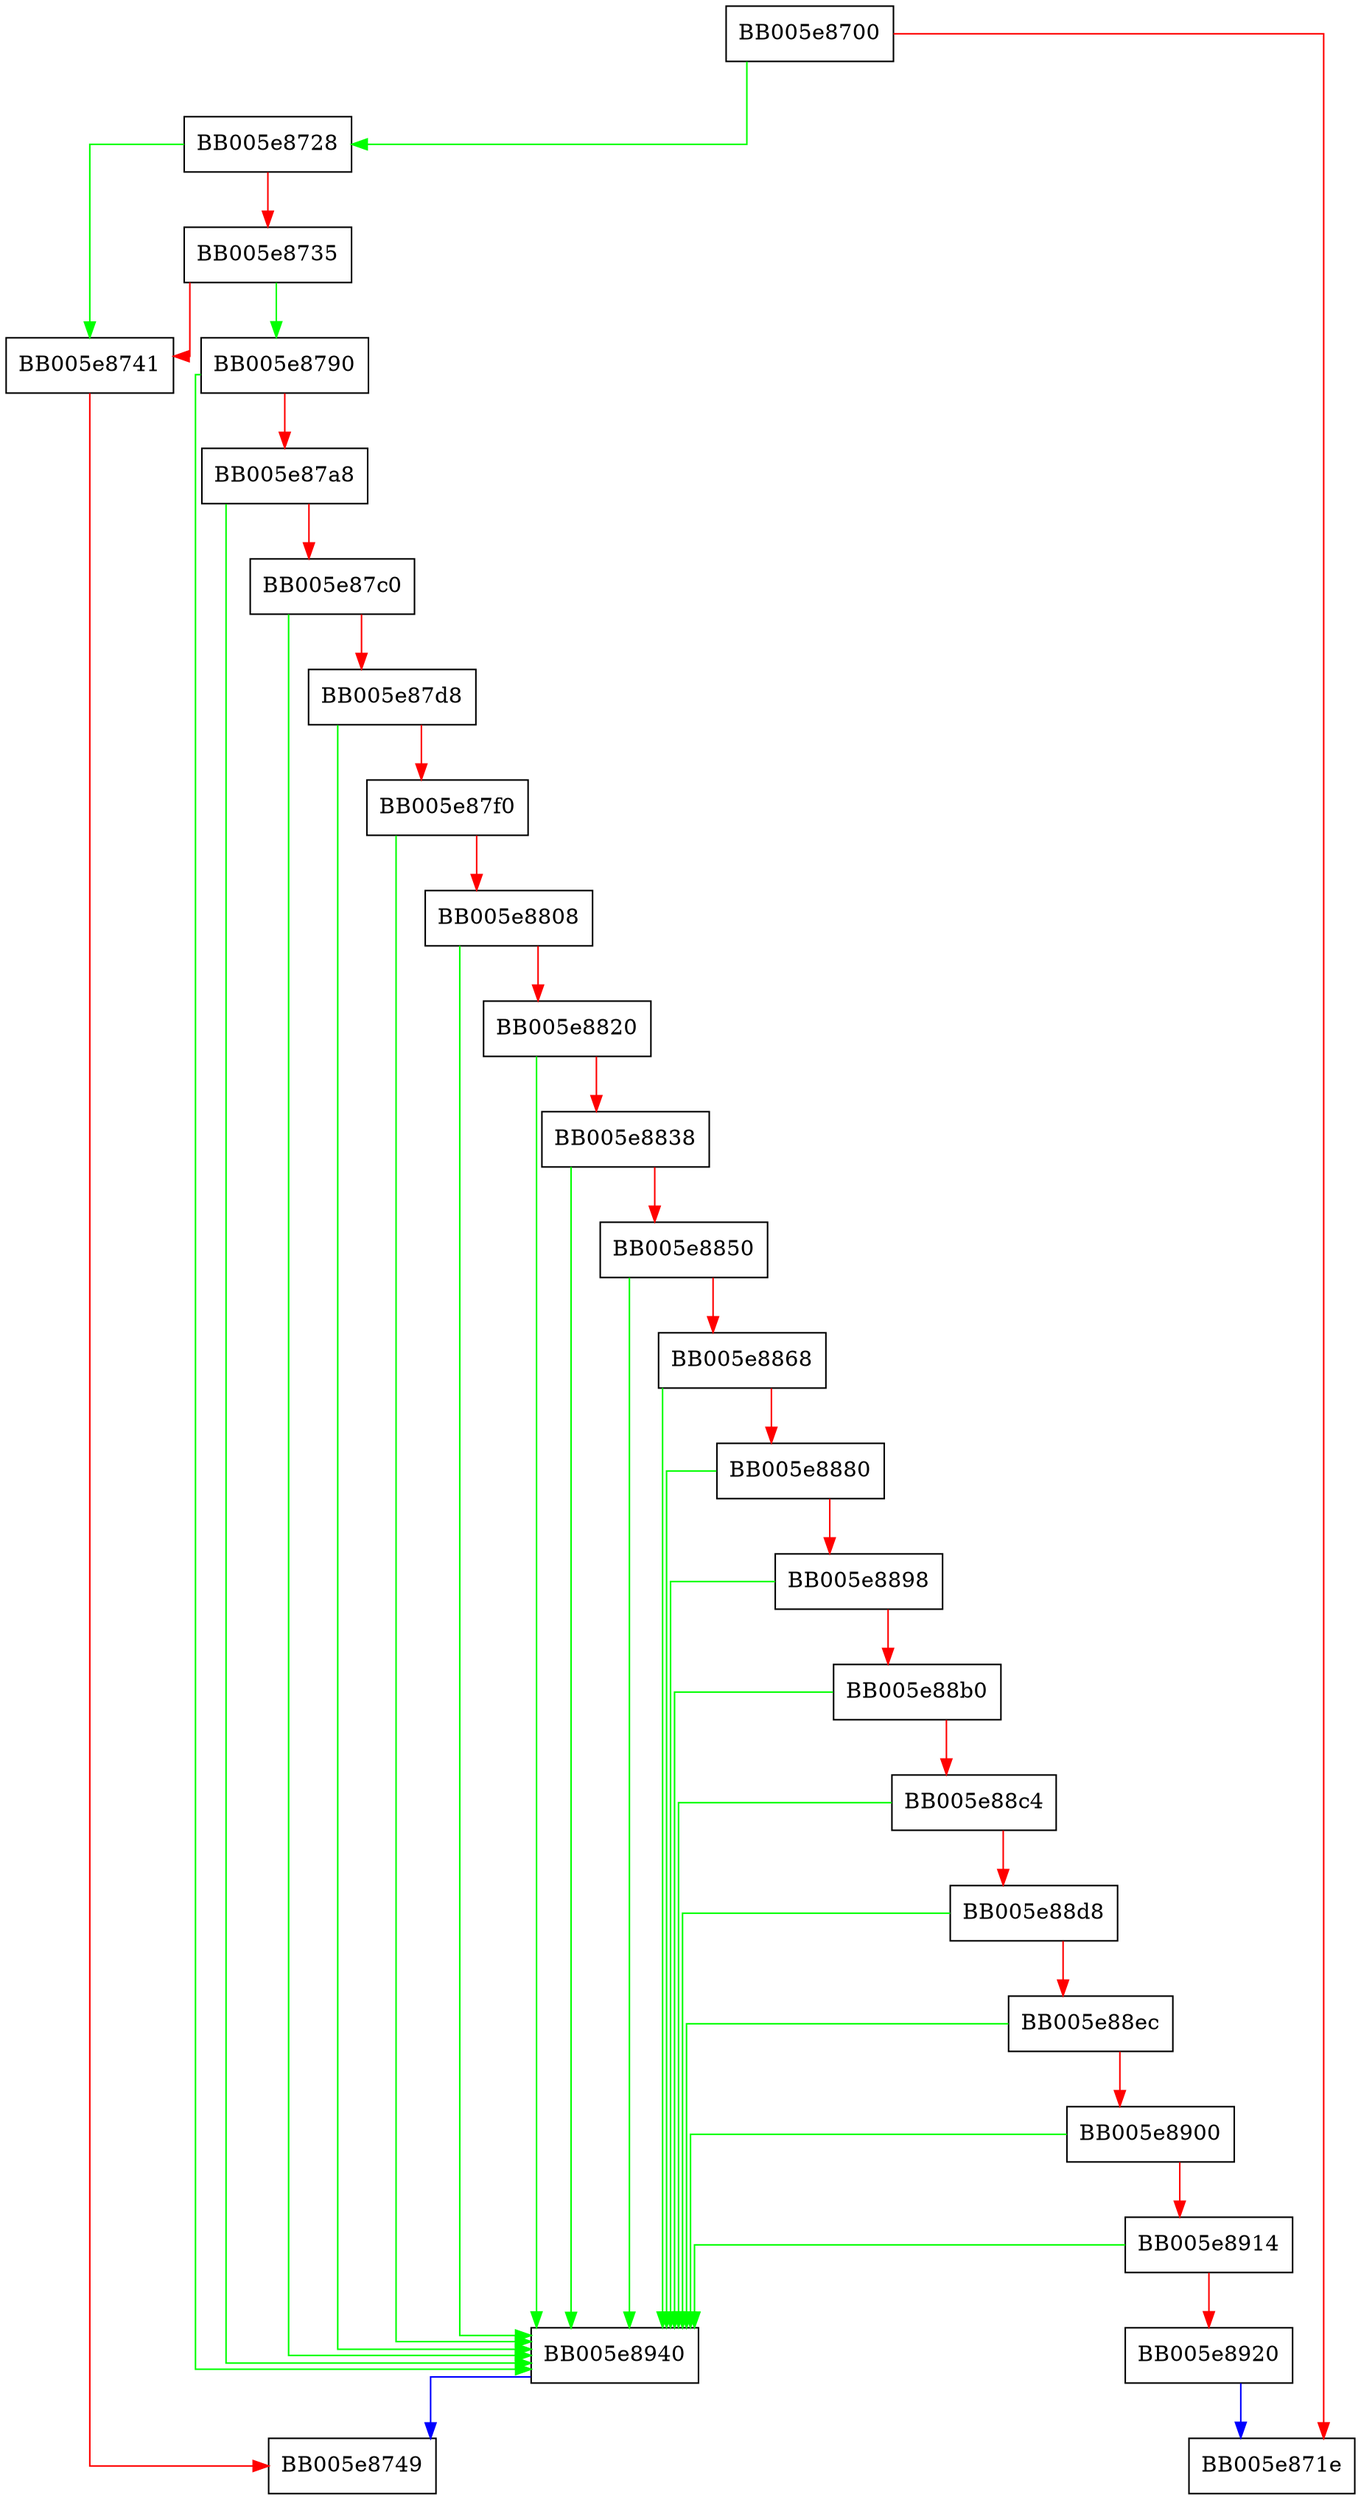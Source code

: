 digraph context_init {
  node [shape="box"];
  graph [splines=ortho];
  BB005e8700 -> BB005e8728 [color="green"];
  BB005e8700 -> BB005e871e [color="red"];
  BB005e8728 -> BB005e8741 [color="green"];
  BB005e8728 -> BB005e8735 [color="red"];
  BB005e8735 -> BB005e8790 [color="green"];
  BB005e8735 -> BB005e8741 [color="red"];
  BB005e8741 -> BB005e8749 [color="red"];
  BB005e8790 -> BB005e8940 [color="green"];
  BB005e8790 -> BB005e87a8 [color="red"];
  BB005e87a8 -> BB005e8940 [color="green"];
  BB005e87a8 -> BB005e87c0 [color="red"];
  BB005e87c0 -> BB005e8940 [color="green"];
  BB005e87c0 -> BB005e87d8 [color="red"];
  BB005e87d8 -> BB005e8940 [color="green"];
  BB005e87d8 -> BB005e87f0 [color="red"];
  BB005e87f0 -> BB005e8940 [color="green"];
  BB005e87f0 -> BB005e8808 [color="red"];
  BB005e8808 -> BB005e8940 [color="green"];
  BB005e8808 -> BB005e8820 [color="red"];
  BB005e8820 -> BB005e8940 [color="green"];
  BB005e8820 -> BB005e8838 [color="red"];
  BB005e8838 -> BB005e8940 [color="green"];
  BB005e8838 -> BB005e8850 [color="red"];
  BB005e8850 -> BB005e8940 [color="green"];
  BB005e8850 -> BB005e8868 [color="red"];
  BB005e8868 -> BB005e8940 [color="green"];
  BB005e8868 -> BB005e8880 [color="red"];
  BB005e8880 -> BB005e8940 [color="green"];
  BB005e8880 -> BB005e8898 [color="red"];
  BB005e8898 -> BB005e8940 [color="green"];
  BB005e8898 -> BB005e88b0 [color="red"];
  BB005e88b0 -> BB005e8940 [color="green"];
  BB005e88b0 -> BB005e88c4 [color="red"];
  BB005e88c4 -> BB005e8940 [color="green"];
  BB005e88c4 -> BB005e88d8 [color="red"];
  BB005e88d8 -> BB005e8940 [color="green"];
  BB005e88d8 -> BB005e88ec [color="red"];
  BB005e88ec -> BB005e8940 [color="green"];
  BB005e88ec -> BB005e8900 [color="red"];
  BB005e8900 -> BB005e8940 [color="green"];
  BB005e8900 -> BB005e8914 [color="red"];
  BB005e8914 -> BB005e8940 [color="green"];
  BB005e8914 -> BB005e8920 [color="red"];
  BB005e8920 -> BB005e871e [color="blue"];
  BB005e8940 -> BB005e8749 [color="blue"];
}